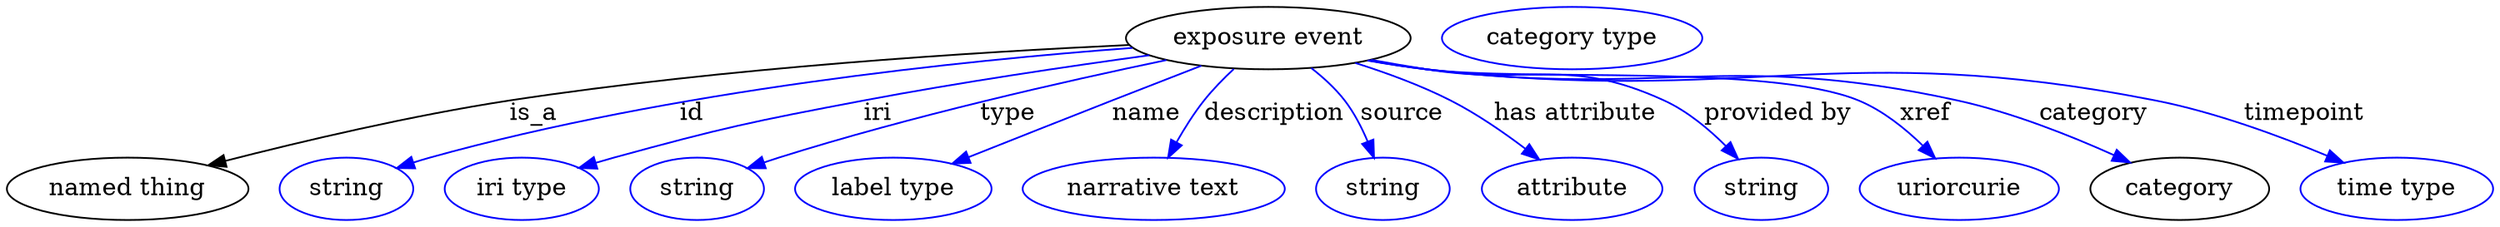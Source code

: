 digraph {
	graph [bb="0,0,1429.8,123"];
	node [label="\N"];
	"exposure event"	[height=0.5,
		label="exposure event",
		pos="726.54,105",
		width=2.2748];
	"named thing"	[height=0.5,
		pos="69.544,18",
		width=1.9318];
	"exposure event" -> "named thing"	[label=is_a,
		lp="303.54,61.5",
		pos="e,115.95,31.59 646.4,101.03 558.46,96.977 413.31,87.92 289.54,69 233.21,60.388 169.85,45.414 125.64,34.092"];
	id	[color=blue,
		height=0.5,
		label=string,
		pos="195.54,18",
		width=1.0652];
	"exposure event" -> id	[color=blue,
		label=id,
		lp="394.54,61.5",
		pos="e,224.53,29.99 648.72,99.353 552.19,92.158 383.26,74.859 243.54,36 240.44,35.135 237.24,34.172 234.04,33.155",
		style=solid];
	iri	[color=blue,
		height=0.5,
		label="iri type",
		pos="296.54,18",
		width=1.2277];
	"exposure event" -> iri	[color=blue,
		label=iri,
		lp="501.54,61.5",
		pos="e,329.84,29.93 658,95.13 611.46,88.758 548.6,79.471 493.54,69 429.47,56.813 413.48,53.14 350.54,36 346.97,35.026 343.27,33.97 339.57,\
32.877",
		style=solid];
	type	[color=blue,
		height=0.5,
		label=string,
		pos="397.54,18",
		width=1.0652];
	"exposure event" -> type	[color=blue,
		label=type,
		lp="576.54,61.5",
		pos="e,426.5,29.898 668.11,92.374 610.63,80.361 520.67,60.017 444.54,36 441.79,35.131 438.96,34.201 436.11,33.24",
		style=solid];
	name	[color=blue,
		height=0.5,
		label="label type",
		pos="510.54,18",
		width=1.5707];
	"exposure event" -> name	[color=blue,
		label=name,
		lp="656.54,61.5",
		pos="e,544.48,32.539 687.98,89.07 672.05,82.884 653.4,75.62 636.54,69 608.99,58.174 578.09,45.914 553.78,36.244",
		style=solid];
	description	[color=blue,
		height=0.5,
		label="narrative text",
		pos="660.54,18",
		width=2.0943];
	"exposure event" -> description	[color=blue,
		label=description,
		lp="730.04,61.5",
		pos="e,668.82,35.979 706.66,87.166 700.79,81.694 694.59,75.379 689.54,69 683.73,61.647 678.29,53.001 673.74,44.985",
		style=solid];
	source	[color=blue,
		height=0.5,
		label=string,
		pos="792.54,18",
		width=1.0652];
	"exposure event" -> source	[color=blue,
		label=source,
		lp="803.54,61.5",
		pos="e,787.44,35.85 751.29,87.713 758.15,82.349 765.18,75.958 770.54,69 775.98,61.951 780.38,53.351 783.79,45.285",
		style=solid];
	"has attribute"	[color=blue,
		height=0.5,
		label=attribute,
		pos="900.54,18",
		width=1.4443];
	"exposure event" -> "has attribute"	[color=blue,
		label="has attribute",
		lp="903.54,61.5",
		pos="e,881.94,34.899 776.69,90.712 794.49,85.111 814.37,77.822 831.54,69 846.41,61.368 861.58,50.738 873.91,41.242",
		style=solid];
	"provided by"	[color=blue,
		height=0.5,
		label=string,
		pos="1008.5,18",
		width=1.0652];
	"exposure event" -> "provided by"	[color=blue,
		label="provided by",
		lp="1019,61.5",
		pos="e,995.73,35.329 785.69,92.47 796.28,90.544 807.23,88.64 817.54,87 878.19,77.358 898.95,95.091 954.54,69 967.5,62.918 979.46,52.582 \
988.82,42.88",
		style=solid];
	xref	[color=blue,
		height=0.5,
		label=uriorcurie,
		pos="1122.5,18",
		width=1.5887];
	"exposure event" -> xref	[color=blue,
		label=xref,
		lp="1103,61.5",
		pos="e,1109,35.623 784.64,92.141 795.54,90.203 806.86,88.381 817.54,87 872.34,79.915 1014.6,90.327 1065.5,69 1079.3,63.251 1092,52.815 \
1101.9,42.959",
		style=solid];
	category	[height=0.5,
		pos="1249.5,18",
		width=1.4263];
	"exposure event" -> category	[color=blue,
		label=category,
		lp="1200,61.5",
		pos="e,1220.9,33.207 784.14,92.112 795.19,90.152 806.7,88.329 817.54,87 951.89,70.54 989.33,97.978 1121.5,69 1153,62.116 1186.8,48.621 \
1211.8,37.384",
		style=solid];
	timepoint	[color=blue,
		height=0.5,
		label="time type",
		pos="1374.5,18",
		width=1.5346];
	"exposure event" -> timepoint	[color=blue,
		label=timepoint,
		lp="1321.5,61.5",
		pos="e,1343.8,33.092 783.64,92.056 794.84,90.076 806.53,88.26 817.54,87 1002.3,65.873 1053.1,104.88 1235.5,69 1270,62.228 1307.3,48.405 \
1334.6,37.007",
		style=solid];
	"named thing_category"	[color=blue,
		height=0.5,
		label="category type",
		pos="901.54,105",
		width=2.0762];
}
